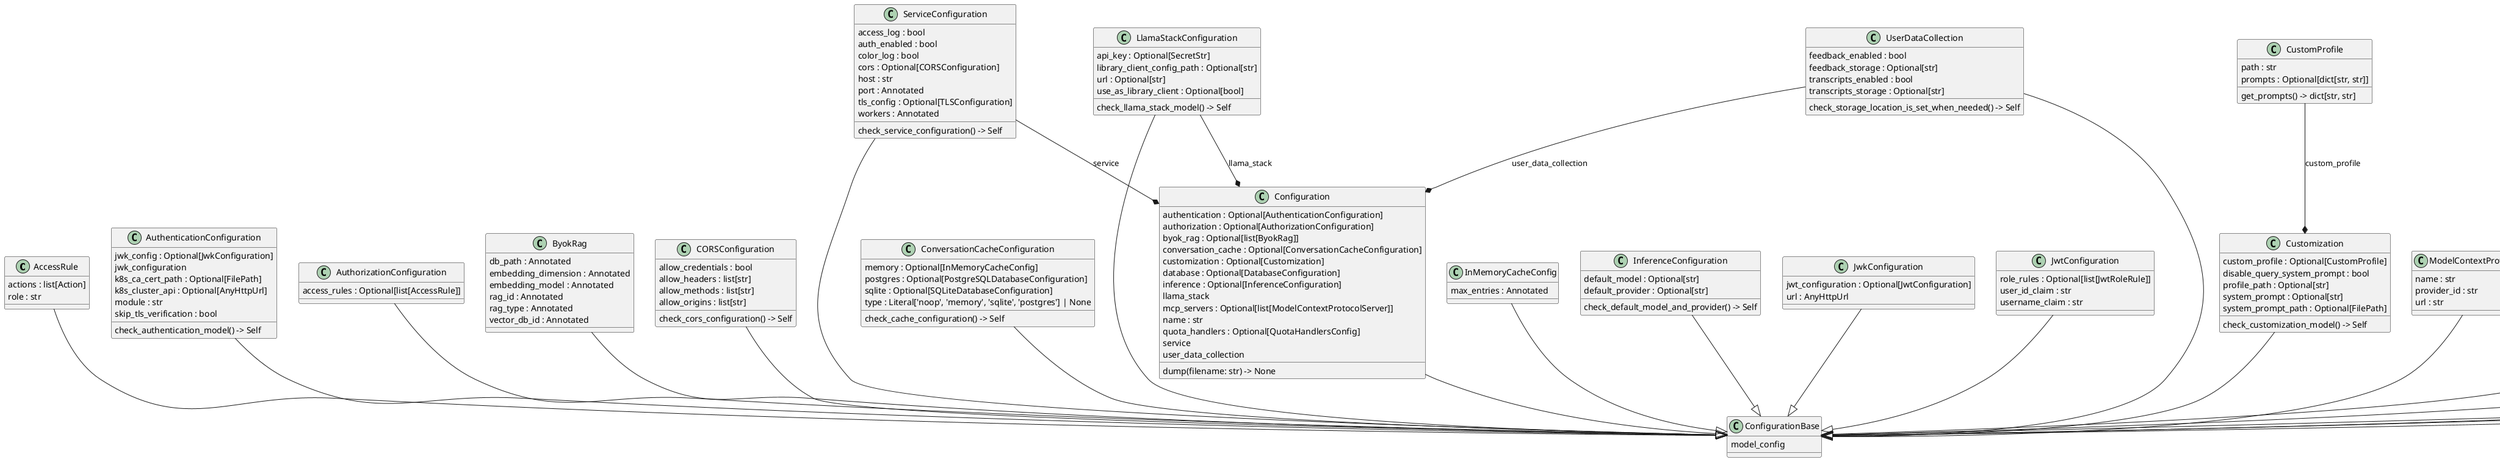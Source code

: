 @startuml classes
set namespaceSeparator none
class "AccessRule" as src.models.config.AccessRule {
  actions : list[Action]
  role : str
}
class "Action" as src.models.config.Action {
  name
}
class "AuthenticationConfiguration" as src.models.config.AuthenticationConfiguration {
  jwk_config : Optional[JwkConfiguration]
  jwk_configuration
  k8s_ca_cert_path : Optional[FilePath]
  k8s_cluster_api : Optional[AnyHttpUrl]
  module : str
  skip_tls_verification : bool
  check_authentication_model() -> Self
}
class "AuthorizationConfiguration" as src.models.config.AuthorizationConfiguration {
  access_rules : Optional[list[AccessRule]]
}
class "ByokRag" as src.models.config.ByokRag {
  db_path : Annotated
  embedding_dimension : Annotated
  embedding_model : Annotated
  rag_id : Annotated
  rag_type : Annotated
  vector_db_id : Annotated
}
class "CORSConfiguration" as src.models.config.CORSConfiguration {
  allow_credentials : bool
  allow_headers : list[str]
  allow_methods : list[str]
  allow_origins : list[str]
  check_cors_configuration() -> Self
}
class "Configuration" as src.models.config.Configuration {
  authentication : Optional[AuthenticationConfiguration]
  authorization : Optional[AuthorizationConfiguration]
  byok_rag : Optional[list[ByokRag]]
  conversation_cache : Optional[ConversationCacheConfiguration]
  customization : Optional[Customization]
  database : Optional[DatabaseConfiguration]
  inference : Optional[InferenceConfiguration]
  llama_stack
  mcp_servers : Optional[list[ModelContextProtocolServer]]
  name : str
  quota_handlers : Optional[QuotaHandlersConfig]
  service
  user_data_collection
  dump(filename: str) -> None
}
class "ConfigurationBase" as src.models.config.ConfigurationBase {
  model_config
}
class "ConversationCacheConfiguration" as src.models.config.ConversationCacheConfiguration {
  memory : Optional[InMemoryCacheConfig]
  postgres : Optional[PostgreSQLDatabaseConfiguration]
  sqlite : Optional[SQLiteDatabaseConfiguration]
  type : Literal['noop', 'memory', 'sqlite', 'postgres'] | None
  check_cache_configuration() -> Self
}
class "CustomProfile" as src.models.config.CustomProfile {
  path : str
  prompts : Optional[dict[str, str]]
  get_prompts() -> dict[str, str]
}
class "Customization" as src.models.config.Customization {
  custom_profile : Optional[CustomProfile]
  disable_query_system_prompt : bool
  profile_path : Optional[str]
  system_prompt : Optional[str]
  system_prompt_path : Optional[FilePath]
  check_customization_model() -> Self
}
class "DatabaseConfiguration" as src.models.config.DatabaseConfiguration {
  config
  db_type
  postgres : Optional[PostgreSQLDatabaseConfiguration]
  sqlite : Optional[SQLiteDatabaseConfiguration]
  check_database_configuration() -> Self
}
class "InMemoryCacheConfig" as src.models.config.InMemoryCacheConfig {
  max_entries : Annotated
}
class "InferenceConfiguration" as src.models.config.InferenceConfiguration {
  default_model : Optional[str]
  default_provider : Optional[str]
  check_default_model_and_provider() -> Self
}
class "JsonPathOperator" as src.models.config.JsonPathOperator {
  name
}
class "JwkConfiguration" as src.models.config.JwkConfiguration {
  jwt_configuration : Optional[JwtConfiguration]
  url : AnyHttpUrl
}
class "JwtConfiguration" as src.models.config.JwtConfiguration {
  role_rules : Optional[list[JwtRoleRule]]
  user_id_claim : str
  username_claim : str
}
class "JwtRoleRule" as src.models.config.JwtRoleRule {
  compiled_regex
  jsonpath : str
  negate : bool
  operator
  roles : list[str]
  value : Any
  check_jsonpath() -> Self
  check_regex_pattern() -> Self
  check_roles() -> Self
}
class "LlamaStackConfiguration" as src.models.config.LlamaStackConfiguration {
  api_key : Optional[SecretStr]
  library_client_config_path : Optional[str]
  url : Optional[str]
  use_as_library_client : Optional[bool]
  check_llama_stack_model() -> Self
}
class "ModelContextProtocolServer" as src.models.config.ModelContextProtocolServer {
  name : str
  provider_id : str
  url : str
}
class "PostgreSQLDatabaseConfiguration" as src.models.config.PostgreSQLDatabaseConfiguration {
  ca_cert_path : Optional[FilePath]
  db : str
  gss_encmode : str
  host : str
  namespace : Optional[str]
  password : SecretStr
  port : Annotated
  ssl_mode : str
  user : str
  check_postgres_configuration() -> Self
}
class "QuotaHandlersConfig" as src.models.config.QuotaHandlersConfig {
  enable_token_history : bool
  postgres : Optional[PostgreSQLDatabaseConfiguration]
  sqlite : Optional[SQLiteDatabaseConfiguration]
}
class "SQLiteDatabaseConfiguration" as src.models.config.SQLiteDatabaseConfiguration {
  db_path : str
}
class "ServiceConfiguration" as src.models.config.ServiceConfiguration {
  access_log : bool
  auth_enabled : bool
  color_log : bool
  cors : Optional[CORSConfiguration]
  host : str
  port : Annotated
  tls_config : Optional[TLSConfiguration]
  workers : Annotated
  check_service_configuration() -> Self
}
class "TLSConfiguration" as src.models.config.TLSConfiguration {
  tls_certificate_path : Optional[FilePath]
  tls_key_password : Optional[FilePath]
  tls_key_path : Optional[FilePath]
  check_tls_configuration() -> Self
}
class "UserDataCollection" as src.models.config.UserDataCollection {
  feedback_enabled : bool
  feedback_storage : Optional[str]
  transcripts_enabled : bool
  transcripts_storage : Optional[str]
  check_storage_location_is_set_when_needed() -> Self
}
src.models.config.AccessRule --|> src.models.config.ConfigurationBase
src.models.config.AuthenticationConfiguration --|> src.models.config.ConfigurationBase
src.models.config.AuthorizationConfiguration --|> src.models.config.ConfigurationBase
src.models.config.ByokRag --|> src.models.config.ConfigurationBase
src.models.config.CORSConfiguration --|> src.models.config.ConfigurationBase
src.models.config.Configuration --|> src.models.config.ConfigurationBase
src.models.config.ConversationCacheConfiguration --|> src.models.config.ConfigurationBase
src.models.config.Customization --|> src.models.config.ConfigurationBase
src.models.config.DatabaseConfiguration --|> src.models.config.ConfigurationBase
src.models.config.InMemoryCacheConfig --|> src.models.config.ConfigurationBase
src.models.config.InferenceConfiguration --|> src.models.config.ConfigurationBase
src.models.config.JwkConfiguration --|> src.models.config.ConfigurationBase
src.models.config.JwtConfiguration --|> src.models.config.ConfigurationBase
src.models.config.JwtRoleRule --|> src.models.config.ConfigurationBase
src.models.config.LlamaStackConfiguration --|> src.models.config.ConfigurationBase
src.models.config.ModelContextProtocolServer --|> src.models.config.ConfigurationBase
src.models.config.PostgreSQLDatabaseConfiguration --|> src.models.config.ConfigurationBase
src.models.config.QuotaHandlersConfig --|> src.models.config.ConfigurationBase
src.models.config.SQLiteDatabaseConfiguration --|> src.models.config.ConfigurationBase
src.models.config.ServiceConfiguration --|> src.models.config.ConfigurationBase
src.models.config.TLSConfiguration --|> src.models.config.ConfigurationBase
src.models.config.UserDataCollection --|> src.models.config.ConfigurationBase
src.models.config.CustomProfile --* src.models.config.Customization : custom_profile
src.models.config.JsonPathOperator --* src.models.config.JwtRoleRule : operator
src.models.config.LlamaStackConfiguration --* src.models.config.Configuration : llama_stack
src.models.config.SQLiteDatabaseConfiguration --* src.models.config.DatabaseConfiguration : sqlite
src.models.config.ServiceConfiguration --* src.models.config.Configuration : service
src.models.config.UserDataCollection --* src.models.config.Configuration : user_data_collection
@enduml
